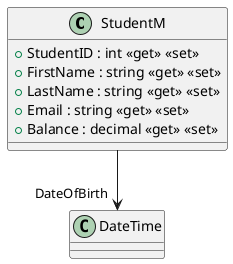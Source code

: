 @startuml
class StudentM {
    + StudentID : int <<get>> <<set>>
    + FirstName : string <<get>> <<set>>
    + LastName : string <<get>> <<set>>
    + Email : string <<get>> <<set>>
    + Balance : decimal <<get>> <<set>>
}
StudentM --> "DateOfBirth" DateTime
@enduml
